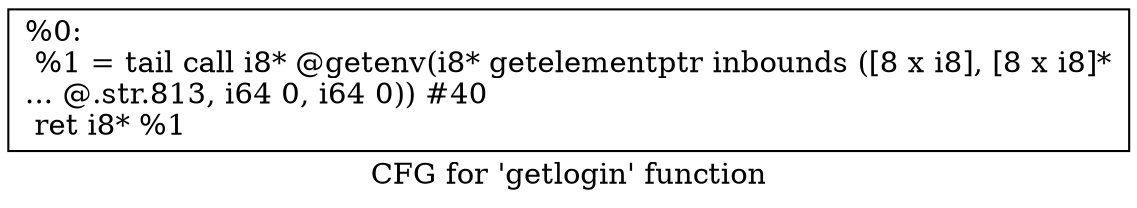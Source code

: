 digraph "CFG for 'getlogin' function" {
	label="CFG for 'getlogin' function";

	Node0x1e77680 [shape=record,label="{%0:\l  %1 = tail call i8* @getenv(i8* getelementptr inbounds ([8 x i8], [8 x i8]*\l... @.str.813, i64 0, i64 0)) #40\l  ret i8* %1\l}"];
}
